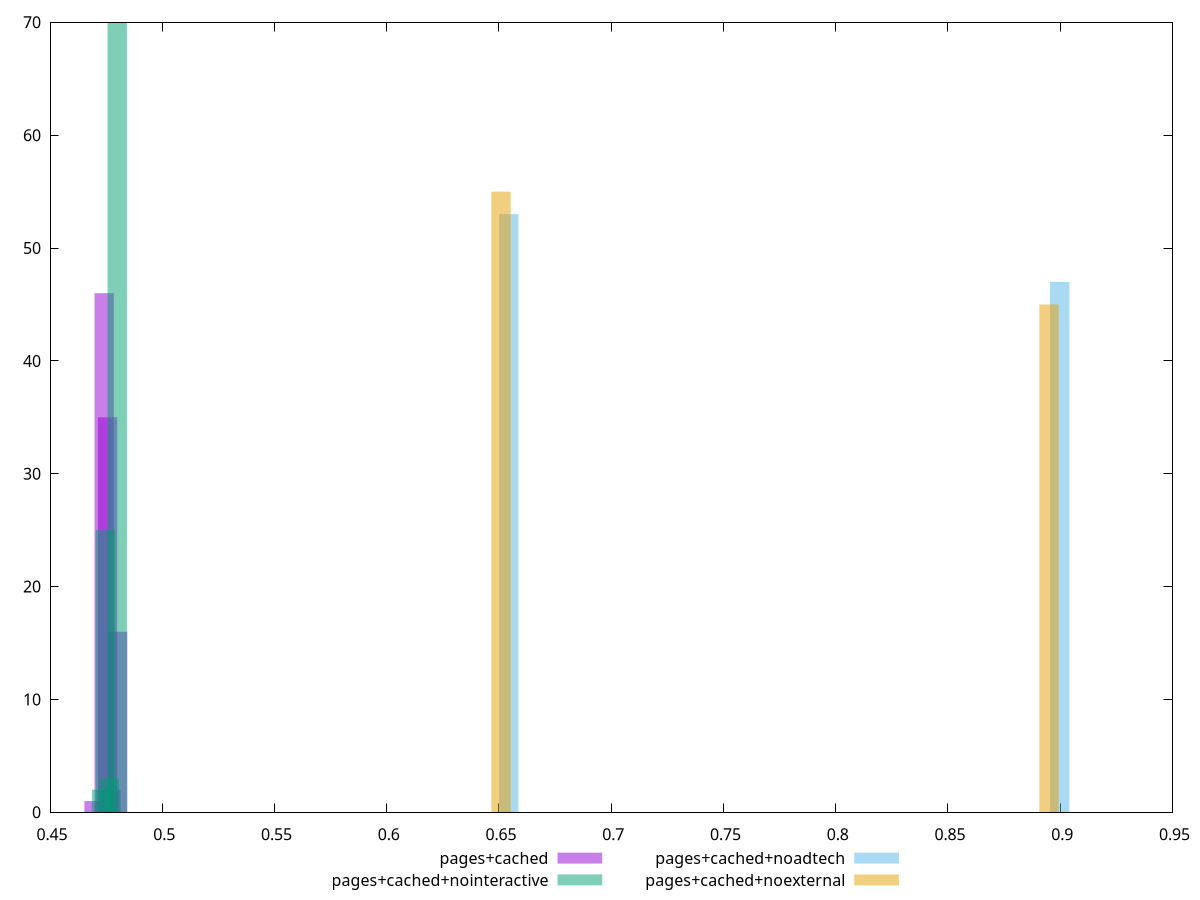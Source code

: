 $_pagesCached <<EOF
0.46961183228355713 1
0.4801479951873549 16
0.475632496800013 35
0.47412733067089907 46
0.47713766292912696 2
EOF
$_pagesCachedNointeractive <<EOF
0.474689115587273 25
0.4729374952345524 2
0.4799439766454347 70
0.47644073593999353 3
EOF
$_pagesCachedNoadtech <<EOF
0.8997627112747217 47
0.6543728809270704 53
EOF
$_pagesCachedNoexternal <<EOF
0.6508912599374552 55
0.8949754824140009 45
EOF
set key outside below
set terminal pngcairo
set output "report_00005_2020-11-02T22-26-11.212Z/render-blocking-resources/render-blocking-resources_pages+cached_pages+cached+nointeractive_pages+cached+noadtech_pages+cached+noexternal+hist.png"
set boxwidth 0.008603017579823293
set style fill transparent solid 0.5 noborder
set yrange [0:70]
plot $_pagesCached title "pages+cached" with boxes ,$_pagesCachedNointeractive title "pages+cached+nointeractive" with boxes ,$_pagesCachedNoadtech title "pages+cached+noadtech" with boxes ,$_pagesCachedNoexternal title "pages+cached+noexternal" with boxes ,